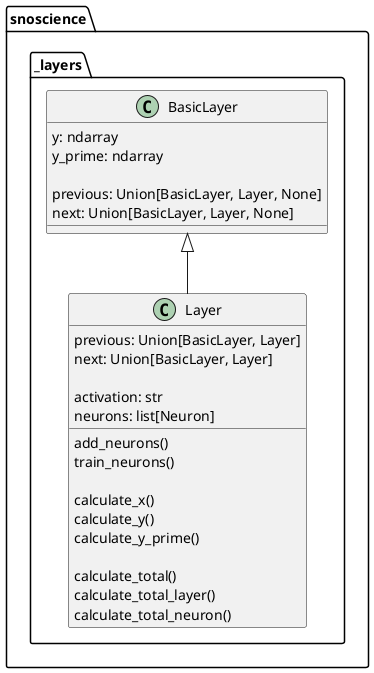 @startuml

skinparam linetype ortho

package snoscience {

class _layers.BasicLayer {
y: ndarray
y_prime: ndarray

previous: Union[BasicLayer, Layer, None]
next: Union[BasicLayer, Layer, None]
}

class _layers.Layer {
previous: Union[BasicLayer, Layer]
next: Union[BasicLayer, Layer]

activation: str
neurons: list[Neuron]
__
add_neurons()
train_neurons()

calculate_x()
calculate_y()
calculate_y_prime()

calculate_total()
calculate_total_layer()
calculate_total_neuron()
}
_layers.BasicLayer <|-- _layers.Layer

@enduml
